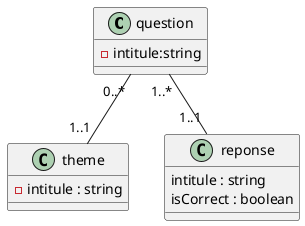 @startuml
'https://plantuml.com/class-diagram

class question {
- intitule:string
}

class theme{
- intitule : string
}

class reponse{
intitule : string
isCorrect : boolean
}

question"0..*"--"1..1"theme
question"1..*"--"1..1"reponse
@enduml